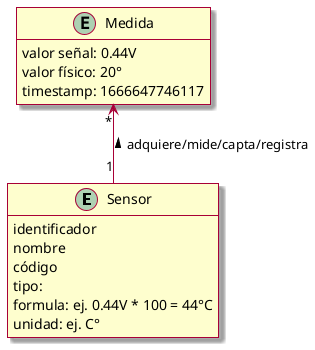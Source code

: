 @startuml
' left to right direction
hide empty members
skin rose

entity Sensor {
    identificador
    nombre
    código
    tipo:
    formula: ej. 0.44V * 100 = 44°C
    unidad: ej. C°
}

entity Medida {
    valor señal: 0.44V
    valor físico: 20°
    timestamp: 1666647746117
}
Medida "*" <-- "1" Sensor: adquiere/mide/capta/registra <

@enduml
